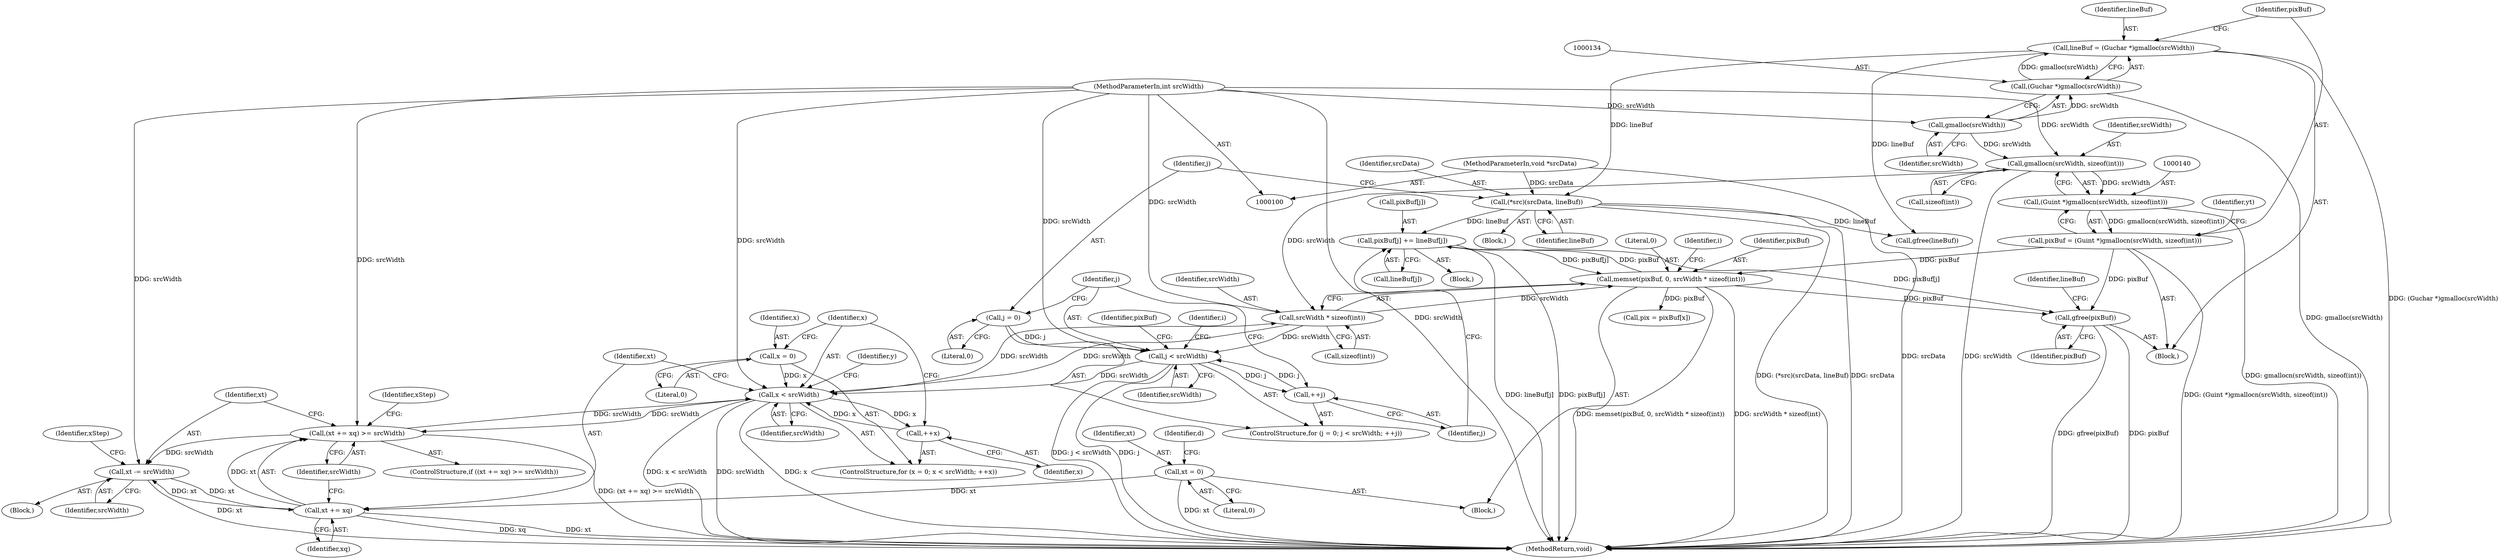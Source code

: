 digraph "0_poppler_957aa252912cde85d76c41e9710b33425a82b696@API" {
"1000287" [label="(Call,gfree(pixBuf))"];
"1000181" [label="(Call,memset(pixBuf, 0, srcWidth * sizeof(int)))"];
"1000211" [label="(Call,pixBuf[j] += lineBuf[j])"];
"1000198" [label="(Call,(*src)(srcData, lineBuf))"];
"1000102" [label="(MethodParameterIn,void *srcData)"];
"1000131" [label="(Call,lineBuf = (Guchar *)gmalloc(srcWidth))"];
"1000133" [label="(Call,(Guchar *)gmalloc(srcWidth))"];
"1000135" [label="(Call,gmalloc(srcWidth))"];
"1000103" [label="(MethodParameterIn,int srcWidth)"];
"1000137" [label="(Call,pixBuf = (Guint *)gmallocn(srcWidth, sizeof(int)))"];
"1000139" [label="(Call,(Guint *)gmallocn(srcWidth, sizeof(int)))"];
"1000141" [label="(Call,gmallocn(srcWidth, sizeof(int)))"];
"1000184" [label="(Call,srcWidth * sizeof(int))"];
"1000232" [label="(Call,x < srcWidth)"];
"1000235" [label="(Call,++x)"];
"1000229" [label="(Call,x = 0)"];
"1000205" [label="(Call,j < srcWidth)"];
"1000208" [label="(Call,++j)"];
"1000202" [label="(Call,j = 0)"];
"1000239" [label="(Call,(xt += xq) >= srcWidth)"];
"1000240" [label="(Call,xt += xq)"];
"1000218" [label="(Call,xt = 0)"];
"1000245" [label="(Call,xt -= srcWidth)"];
"1000205" [label="(Call,j < srcWidth)"];
"1000135" [label="(Call,gmalloc(srcWidth))"];
"1000142" [label="(Identifier,srcWidth)"];
"1000201" [label="(ControlStructure,for (j = 0; j < srcWidth; ++j))"];
"1000287" [label="(Call,gfree(pixBuf))"];
"1000220" [label="(Literal,0)"];
"1000228" [label="(ControlStructure,for (x = 0; x < srcWidth; ++x))"];
"1000246" [label="(Identifier,xt)"];
"1000138" [label="(Identifier,pixBuf)"];
"1000190" [label="(Identifier,i)"];
"1000185" [label="(Identifier,srcWidth)"];
"1000245" [label="(Call,xt -= srcWidth)"];
"1000234" [label="(Identifier,srcWidth)"];
"1000208" [label="(Call,++j)"];
"1000182" [label="(Identifier,pixBuf)"];
"1000229" [label="(Call,x = 0)"];
"1000256" [label="(Identifier,xStep)"];
"1000203" [label="(Identifier,j)"];
"1000196" [label="(Identifier,i)"];
"1000249" [label="(Identifier,xStep)"];
"1000236" [label="(Identifier,x)"];
"1000211" [label="(Call,pixBuf[j] += lineBuf[j])"];
"1000139" [label="(Call,(Guint *)gmallocn(srcWidth, sizeof(int)))"];
"1000218" [label="(Call,xt = 0)"];
"1000108" [label="(Block,)"];
"1000233" [label="(Identifier,x)"];
"1000206" [label="(Identifier,j)"];
"1000241" [label="(Identifier,xt)"];
"1000239" [label="(Call,(xt += xq) >= srcWidth)"];
"1000202" [label="(Call,j = 0)"];
"1000209" [label="(Identifier,j)"];
"1000162" [label="(Block,)"];
"1000200" [label="(Identifier,lineBuf)"];
"1000235" [label="(Call,++x)"];
"1000181" [label="(Call,memset(pixBuf, 0, srcWidth * sizeof(int)))"];
"1000213" [label="(Identifier,pixBuf)"];
"1000161" [label="(Identifier,y)"];
"1000240" [label="(Call,xt += xq)"];
"1000219" [label="(Identifier,xt)"];
"1000222" [label="(Identifier,d)"];
"1000186" [label="(Call,sizeof(int))"];
"1000244" [label="(Block,)"];
"1000288" [label="(Identifier,pixBuf)"];
"1000131" [label="(Call,lineBuf = (Guchar *)gmalloc(srcWidth))"];
"1000243" [label="(Identifier,srcWidth)"];
"1000204" [label="(Literal,0)"];
"1000242" [label="(Identifier,xq)"];
"1000143" [label="(Call,sizeof(int))"];
"1000290" [label="(Identifier,lineBuf)"];
"1000289" [label="(Call,gfree(lineBuf))"];
"1000137" [label="(Call,pixBuf = (Guint *)gmallocn(srcWidth, sizeof(int)))"];
"1000232" [label="(Call,x < srcWidth)"];
"1000258" [label="(Call,pix = pixBuf[x])"];
"1000132" [label="(Identifier,lineBuf)"];
"1000212" [label="(Call,pixBuf[j])"];
"1000207" [label="(Identifier,srcWidth)"];
"1000215" [label="(Call,lineBuf[j])"];
"1000291" [label="(MethodReturn,void)"];
"1000199" [label="(Identifier,srcData)"];
"1000146" [label="(Identifier,yt)"];
"1000238" [label="(ControlStructure,if ((xt += xq) >= srcWidth))"];
"1000141" [label="(Call,gmallocn(srcWidth, sizeof(int)))"];
"1000198" [label="(Call,(*src)(srcData, lineBuf))"];
"1000231" [label="(Literal,0)"];
"1000230" [label="(Identifier,x)"];
"1000247" [label="(Identifier,srcWidth)"];
"1000184" [label="(Call,srcWidth * sizeof(int))"];
"1000133" [label="(Call,(Guchar *)gmalloc(srcWidth))"];
"1000103" [label="(MethodParameterIn,int srcWidth)"];
"1000210" [label="(Block,)"];
"1000136" [label="(Identifier,srcWidth)"];
"1000183" [label="(Literal,0)"];
"1000102" [label="(MethodParameterIn,void *srcData)"];
"1000197" [label="(Block,)"];
"1000287" -> "1000108"  [label="AST: "];
"1000287" -> "1000288"  [label="CFG: "];
"1000288" -> "1000287"  [label="AST: "];
"1000290" -> "1000287"  [label="CFG: "];
"1000287" -> "1000291"  [label="DDG: gfree(pixBuf)"];
"1000287" -> "1000291"  [label="DDG: pixBuf"];
"1000181" -> "1000287"  [label="DDG: pixBuf"];
"1000211" -> "1000287"  [label="DDG: pixBuf[j]"];
"1000137" -> "1000287"  [label="DDG: pixBuf"];
"1000181" -> "1000162"  [label="AST: "];
"1000181" -> "1000184"  [label="CFG: "];
"1000182" -> "1000181"  [label="AST: "];
"1000183" -> "1000181"  [label="AST: "];
"1000184" -> "1000181"  [label="AST: "];
"1000190" -> "1000181"  [label="CFG: "];
"1000181" -> "1000291"  [label="DDG: memset(pixBuf, 0, srcWidth * sizeof(int))"];
"1000181" -> "1000291"  [label="DDG: srcWidth * sizeof(int)"];
"1000211" -> "1000181"  [label="DDG: pixBuf[j]"];
"1000137" -> "1000181"  [label="DDG: pixBuf"];
"1000184" -> "1000181"  [label="DDG: srcWidth"];
"1000181" -> "1000211"  [label="DDG: pixBuf"];
"1000181" -> "1000258"  [label="DDG: pixBuf"];
"1000211" -> "1000210"  [label="AST: "];
"1000211" -> "1000215"  [label="CFG: "];
"1000212" -> "1000211"  [label="AST: "];
"1000215" -> "1000211"  [label="AST: "];
"1000209" -> "1000211"  [label="CFG: "];
"1000211" -> "1000291"  [label="DDG: pixBuf[j]"];
"1000211" -> "1000291"  [label="DDG: lineBuf[j]"];
"1000198" -> "1000211"  [label="DDG: lineBuf"];
"1000198" -> "1000197"  [label="AST: "];
"1000198" -> "1000200"  [label="CFG: "];
"1000199" -> "1000198"  [label="AST: "];
"1000200" -> "1000198"  [label="AST: "];
"1000203" -> "1000198"  [label="CFG: "];
"1000198" -> "1000291"  [label="DDG: srcData"];
"1000198" -> "1000291"  [label="DDG: (*src)(srcData, lineBuf)"];
"1000102" -> "1000198"  [label="DDG: srcData"];
"1000131" -> "1000198"  [label="DDG: lineBuf"];
"1000198" -> "1000289"  [label="DDG: lineBuf"];
"1000102" -> "1000100"  [label="AST: "];
"1000102" -> "1000291"  [label="DDG: srcData"];
"1000131" -> "1000108"  [label="AST: "];
"1000131" -> "1000133"  [label="CFG: "];
"1000132" -> "1000131"  [label="AST: "];
"1000133" -> "1000131"  [label="AST: "];
"1000138" -> "1000131"  [label="CFG: "];
"1000131" -> "1000291"  [label="DDG: (Guchar *)gmalloc(srcWidth)"];
"1000133" -> "1000131"  [label="DDG: gmalloc(srcWidth)"];
"1000131" -> "1000289"  [label="DDG: lineBuf"];
"1000133" -> "1000135"  [label="CFG: "];
"1000134" -> "1000133"  [label="AST: "];
"1000135" -> "1000133"  [label="AST: "];
"1000133" -> "1000291"  [label="DDG: gmalloc(srcWidth)"];
"1000135" -> "1000133"  [label="DDG: srcWidth"];
"1000135" -> "1000136"  [label="CFG: "];
"1000136" -> "1000135"  [label="AST: "];
"1000103" -> "1000135"  [label="DDG: srcWidth"];
"1000135" -> "1000141"  [label="DDG: srcWidth"];
"1000103" -> "1000100"  [label="AST: "];
"1000103" -> "1000291"  [label="DDG: srcWidth"];
"1000103" -> "1000141"  [label="DDG: srcWidth"];
"1000103" -> "1000184"  [label="DDG: srcWidth"];
"1000103" -> "1000205"  [label="DDG: srcWidth"];
"1000103" -> "1000232"  [label="DDG: srcWidth"];
"1000103" -> "1000239"  [label="DDG: srcWidth"];
"1000103" -> "1000245"  [label="DDG: srcWidth"];
"1000137" -> "1000108"  [label="AST: "];
"1000137" -> "1000139"  [label="CFG: "];
"1000138" -> "1000137"  [label="AST: "];
"1000139" -> "1000137"  [label="AST: "];
"1000146" -> "1000137"  [label="CFG: "];
"1000137" -> "1000291"  [label="DDG: (Guint *)gmallocn(srcWidth, sizeof(int))"];
"1000139" -> "1000137"  [label="DDG: gmallocn(srcWidth, sizeof(int))"];
"1000139" -> "1000141"  [label="CFG: "];
"1000140" -> "1000139"  [label="AST: "];
"1000141" -> "1000139"  [label="AST: "];
"1000139" -> "1000291"  [label="DDG: gmallocn(srcWidth, sizeof(int))"];
"1000141" -> "1000139"  [label="DDG: srcWidth"];
"1000141" -> "1000143"  [label="CFG: "];
"1000142" -> "1000141"  [label="AST: "];
"1000143" -> "1000141"  [label="AST: "];
"1000141" -> "1000291"  [label="DDG: srcWidth"];
"1000141" -> "1000184"  [label="DDG: srcWidth"];
"1000184" -> "1000186"  [label="CFG: "];
"1000185" -> "1000184"  [label="AST: "];
"1000186" -> "1000184"  [label="AST: "];
"1000232" -> "1000184"  [label="DDG: srcWidth"];
"1000184" -> "1000205"  [label="DDG: srcWidth"];
"1000184" -> "1000232"  [label="DDG: srcWidth"];
"1000232" -> "1000228"  [label="AST: "];
"1000232" -> "1000234"  [label="CFG: "];
"1000233" -> "1000232"  [label="AST: "];
"1000234" -> "1000232"  [label="AST: "];
"1000241" -> "1000232"  [label="CFG: "];
"1000161" -> "1000232"  [label="CFG: "];
"1000232" -> "1000291"  [label="DDG: x"];
"1000232" -> "1000291"  [label="DDG: x < srcWidth"];
"1000232" -> "1000291"  [label="DDG: srcWidth"];
"1000235" -> "1000232"  [label="DDG: x"];
"1000229" -> "1000232"  [label="DDG: x"];
"1000205" -> "1000232"  [label="DDG: srcWidth"];
"1000239" -> "1000232"  [label="DDG: srcWidth"];
"1000232" -> "1000235"  [label="DDG: x"];
"1000232" -> "1000239"  [label="DDG: srcWidth"];
"1000235" -> "1000228"  [label="AST: "];
"1000235" -> "1000236"  [label="CFG: "];
"1000236" -> "1000235"  [label="AST: "];
"1000233" -> "1000235"  [label="CFG: "];
"1000229" -> "1000228"  [label="AST: "];
"1000229" -> "1000231"  [label="CFG: "];
"1000230" -> "1000229"  [label="AST: "];
"1000231" -> "1000229"  [label="AST: "];
"1000233" -> "1000229"  [label="CFG: "];
"1000205" -> "1000201"  [label="AST: "];
"1000205" -> "1000207"  [label="CFG: "];
"1000206" -> "1000205"  [label="AST: "];
"1000207" -> "1000205"  [label="AST: "];
"1000213" -> "1000205"  [label="CFG: "];
"1000196" -> "1000205"  [label="CFG: "];
"1000205" -> "1000291"  [label="DDG: j"];
"1000205" -> "1000291"  [label="DDG: j < srcWidth"];
"1000208" -> "1000205"  [label="DDG: j"];
"1000202" -> "1000205"  [label="DDG: j"];
"1000205" -> "1000208"  [label="DDG: j"];
"1000208" -> "1000201"  [label="AST: "];
"1000208" -> "1000209"  [label="CFG: "];
"1000209" -> "1000208"  [label="AST: "];
"1000206" -> "1000208"  [label="CFG: "];
"1000202" -> "1000201"  [label="AST: "];
"1000202" -> "1000204"  [label="CFG: "];
"1000203" -> "1000202"  [label="AST: "];
"1000204" -> "1000202"  [label="AST: "];
"1000206" -> "1000202"  [label="CFG: "];
"1000239" -> "1000238"  [label="AST: "];
"1000239" -> "1000243"  [label="CFG: "];
"1000240" -> "1000239"  [label="AST: "];
"1000243" -> "1000239"  [label="AST: "];
"1000246" -> "1000239"  [label="CFG: "];
"1000256" -> "1000239"  [label="CFG: "];
"1000239" -> "1000291"  [label="DDG: (xt += xq) >= srcWidth"];
"1000240" -> "1000239"  [label="DDG: xt"];
"1000239" -> "1000245"  [label="DDG: srcWidth"];
"1000240" -> "1000242"  [label="CFG: "];
"1000241" -> "1000240"  [label="AST: "];
"1000242" -> "1000240"  [label="AST: "];
"1000243" -> "1000240"  [label="CFG: "];
"1000240" -> "1000291"  [label="DDG: xq"];
"1000240" -> "1000291"  [label="DDG: xt"];
"1000218" -> "1000240"  [label="DDG: xt"];
"1000245" -> "1000240"  [label="DDG: xt"];
"1000240" -> "1000245"  [label="DDG: xt"];
"1000218" -> "1000162"  [label="AST: "];
"1000218" -> "1000220"  [label="CFG: "];
"1000219" -> "1000218"  [label="AST: "];
"1000220" -> "1000218"  [label="AST: "];
"1000222" -> "1000218"  [label="CFG: "];
"1000218" -> "1000291"  [label="DDG: xt"];
"1000245" -> "1000244"  [label="AST: "];
"1000245" -> "1000247"  [label="CFG: "];
"1000246" -> "1000245"  [label="AST: "];
"1000247" -> "1000245"  [label="AST: "];
"1000249" -> "1000245"  [label="CFG: "];
"1000245" -> "1000291"  [label="DDG: xt"];
}
